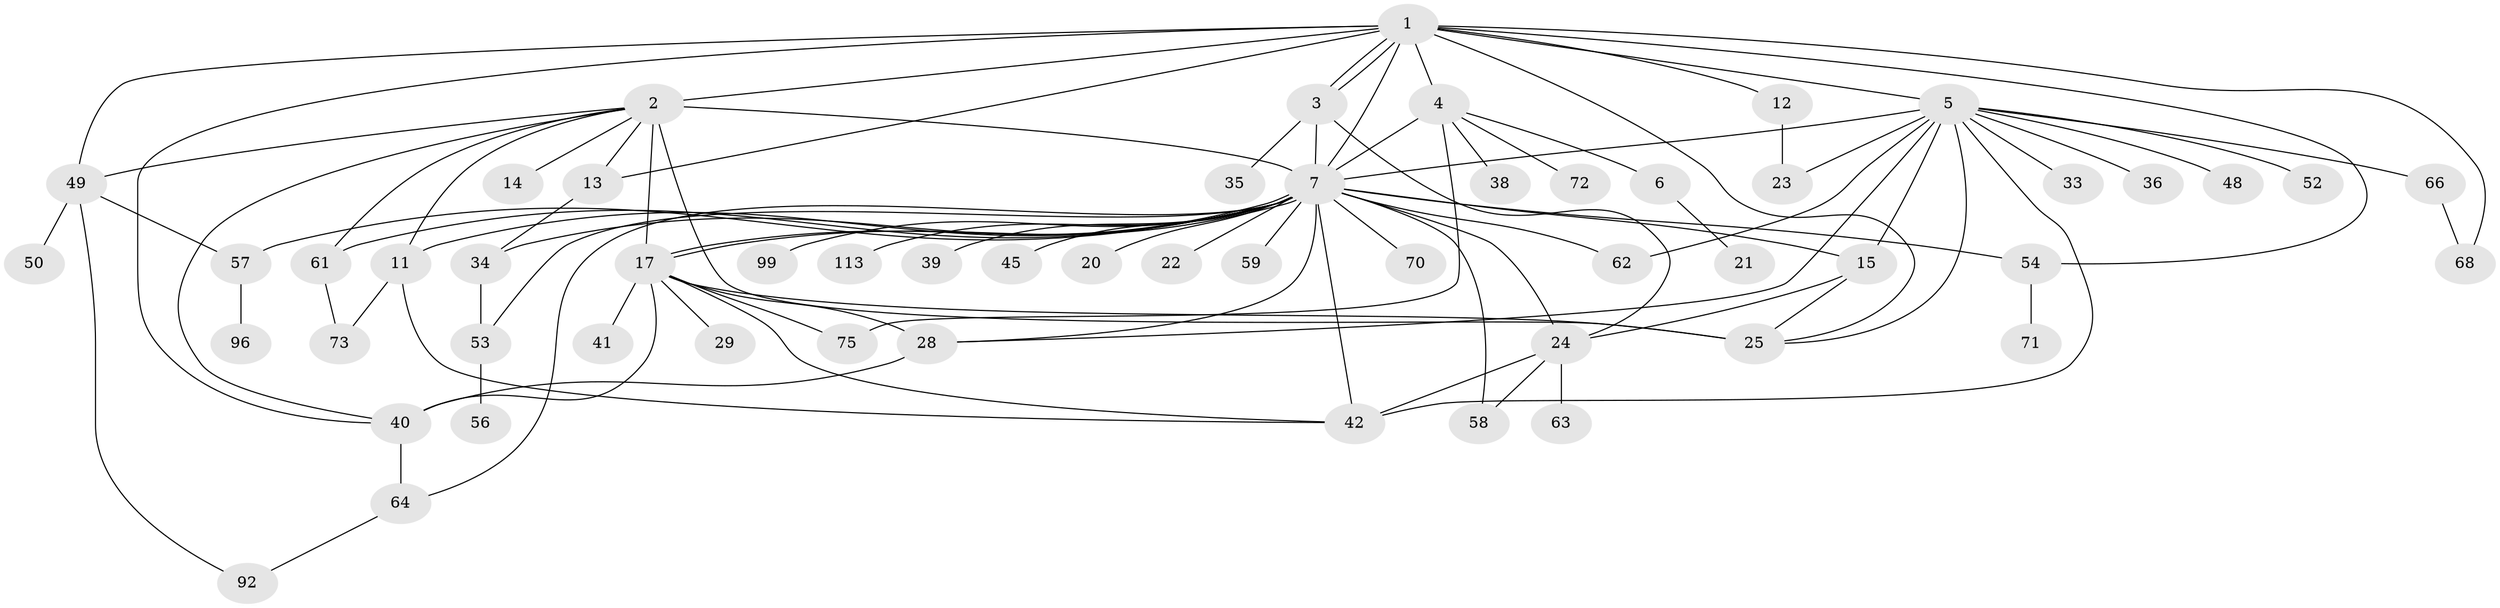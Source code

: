 // original degree distribution, {12: 0.008849557522123894, 3: 0.12389380530973451, 6: 0.02654867256637168, 8: 0.017699115044247787, 2: 0.23008849557522124, 23: 0.008849557522123894, 4: 0.061946902654867256, 10: 0.017699115044247787, 16: 0.008849557522123894, 1: 0.415929203539823, 5: 0.05309734513274336, 18: 0.008849557522123894, 9: 0.008849557522123894, 11: 0.008849557522123894}
// Generated by graph-tools (version 1.1) at 2025/14/03/09/25 04:14:41]
// undirected, 56 vertices, 94 edges
graph export_dot {
graph [start="1"]
  node [color=gray90,style=filled];
  1 [super="+8"];
  2 [super="+32"];
  3 [super="+27"];
  4;
  5 [super="+19"];
  6;
  7 [super="+67+9"];
  11;
  12;
  13;
  14;
  15;
  17 [super="+26+85+55+93+46+51"];
  20;
  21;
  22;
  23;
  24 [super="+109+69+44"];
  25 [super="+31"];
  28 [super="+43+30+47"];
  29;
  33;
  34;
  35;
  36 [super="+110"];
  38;
  39;
  40 [super="+82+60"];
  41 [super="+80"];
  42 [super="+95"];
  45;
  48;
  49 [super="+83"];
  50;
  52;
  53 [super="+103+78"];
  54 [super="+76"];
  56;
  57;
  58;
  59;
  61 [super="+86"];
  62;
  63;
  64 [super="+87+65"];
  66;
  68 [super="+89"];
  70;
  71;
  72;
  73;
  75 [super="+79"];
  92;
  96;
  99 [super="+104"];
  113;
  1 -- 2;
  1 -- 3;
  1 -- 3;
  1 -- 4;
  1 -- 5 [weight=2];
  1 -- 13;
  1 -- 25;
  1 -- 54;
  1 -- 12;
  1 -- 40;
  1 -- 68;
  1 -- 7;
  1 -- 49;
  2 -- 14;
  2 -- 7 [weight=3];
  2 -- 11;
  2 -- 13;
  2 -- 17 [weight=2];
  2 -- 49;
  2 -- 25 [weight=2];
  2 -- 61;
  2 -- 40;
  3 -- 35;
  3 -- 24;
  3 -- 7;
  4 -- 6;
  4 -- 7 [weight=3];
  4 -- 38;
  4 -- 72;
  4 -- 75;
  5 -- 23;
  5 -- 25;
  5 -- 28;
  5 -- 33;
  5 -- 62;
  5 -- 66;
  5 -- 36;
  5 -- 42;
  5 -- 15;
  5 -- 48;
  5 -- 52;
  5 -- 7;
  6 -- 21;
  7 -- 11;
  7 -- 17;
  7 -- 17;
  7 -- 24 [weight=3];
  7 -- 34;
  7 -- 42 [weight=4];
  7 -- 45;
  7 -- 53;
  7 -- 58;
  7 -- 59;
  7 -- 61;
  7 -- 62;
  7 -- 99;
  7 -- 113;
  7 -- 64;
  7 -- 70;
  7 -- 15;
  7 -- 20;
  7 -- 22;
  7 -- 28;
  7 -- 39;
  7 -- 54;
  7 -- 57;
  11 -- 73;
  11 -- 42;
  12 -- 23;
  13 -- 34;
  15 -- 24;
  15 -- 25;
  17 -- 29;
  17 -- 40 [weight=2];
  17 -- 41;
  17 -- 75;
  17 -- 25;
  17 -- 28 [weight=2];
  17 -- 42 [weight=2];
  24 -- 58;
  24 -- 63;
  24 -- 42;
  28 -- 40;
  34 -- 53;
  40 -- 64;
  49 -- 50;
  49 -- 92;
  49 -- 57;
  53 -- 56;
  54 -- 71;
  57 -- 96;
  61 -- 73;
  64 -- 92;
  66 -- 68;
}
